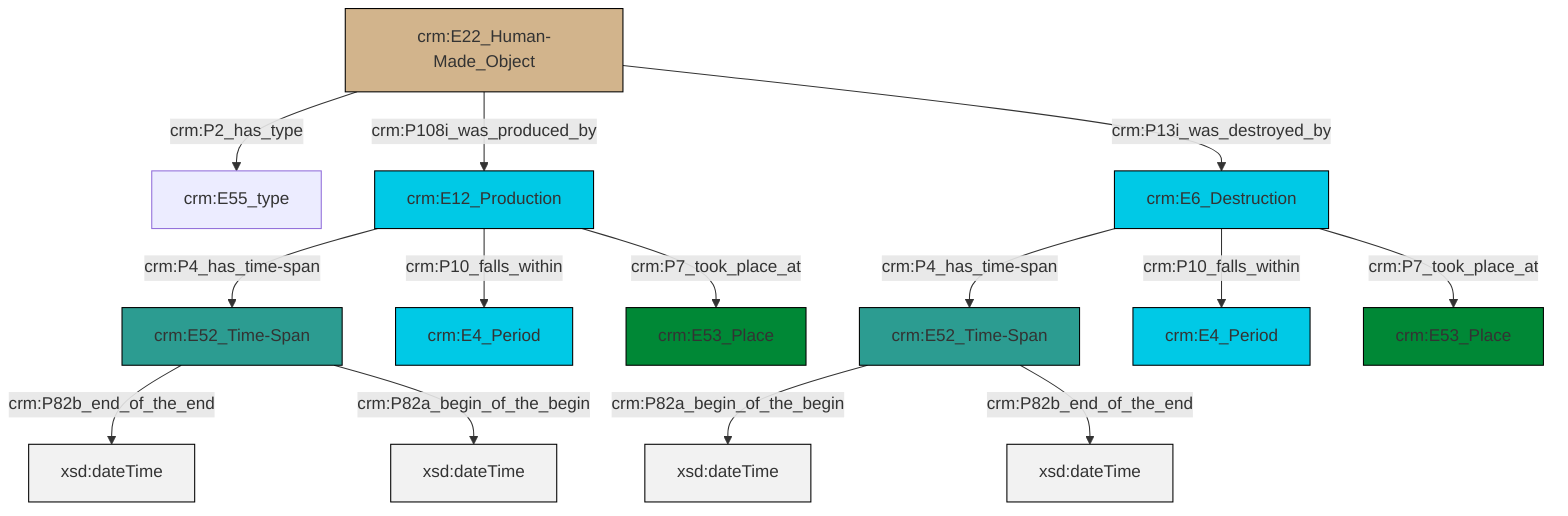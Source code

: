 graph TD
classDef Literal fill:#f2f2f2,stroke:#000000;
classDef CRM_Entity fill:#FFFFFF,stroke:#000000;
classDef Temporal_Entity fill:#00C9E6, stroke:#000000;
classDef Type fill:#E18312, stroke:#000000;
classDef Time-Span fill:#2C9C91, stroke:#000000;
classDef Appellation fill:#FFEB7F, stroke:#000000;
classDef Place fill:#008836, stroke:#000000;
classDef Persistent_Item fill:#B266B2, stroke:#000000;
classDef Conceptual_Object fill:#FFD700, stroke:#000000;
classDef Physical_Thing fill:#D2B48C, stroke:#000000;
classDef Actor fill:#f58aad, stroke:#000000;
classDef PC_Classes fill:#4ce600, stroke:#000000;
classDef Multi fill:#cccccc,stroke:#000000;

0["crm:E12_Production"]:::Temporal_Entity -->|crm:P4_has_time-span| 1["crm:E52_Time-Span"]:::Time-Span
1["crm:E52_Time-Span"]:::Time-Span -->|crm:P82b_end_of_the_end| 2[xsd:dateTime]:::Literal
3["crm:E22_Human-Made_Object"]:::Physical_Thing -->|crm:P2_has_type| 4["crm:E55_type"]:::Default
1["crm:E52_Time-Span"]:::Time-Span -->|crm:P82a_begin_of_the_begin| 5[xsd:dateTime]:::Literal
6["crm:E52_Time-Span"]:::Time-Span -->|crm:P82a_begin_of_the_begin| 7[xsd:dateTime]:::Literal
0["crm:E12_Production"]:::Temporal_Entity -->|crm:P10_falls_within| 10["crm:E4_Period"]:::Temporal_Entity
12["crm:E6_Destruction"]:::Temporal_Entity -->|crm:P4_has_time-span| 6["crm:E52_Time-Span"]:::Time-Span
3["crm:E22_Human-Made_Object"]:::Physical_Thing -->|crm:P108i_was_produced_by| 0["crm:E12_Production"]:::Temporal_Entity
12["crm:E6_Destruction"]:::Temporal_Entity -->|crm:P10_falls_within| 8["crm:E4_Period"]:::Temporal_Entity
6["crm:E52_Time-Span"]:::Time-Span -->|crm:P82b_end_of_the_end| 18[xsd:dateTime]:::Literal
3["crm:E22_Human-Made_Object"]:::Physical_Thing -->|crm:P13i_was_destroyed_by| 12["crm:E6_Destruction"]:::Temporal_Entity
12["crm:E6_Destruction"]:::Temporal_Entity -->|crm:P7_took_place_at| 16["crm:E53_Place"]:::Place
0["crm:E12_Production"]:::Temporal_Entity -->|crm:P7_took_place_at| 19["crm:E53_Place"]:::Place